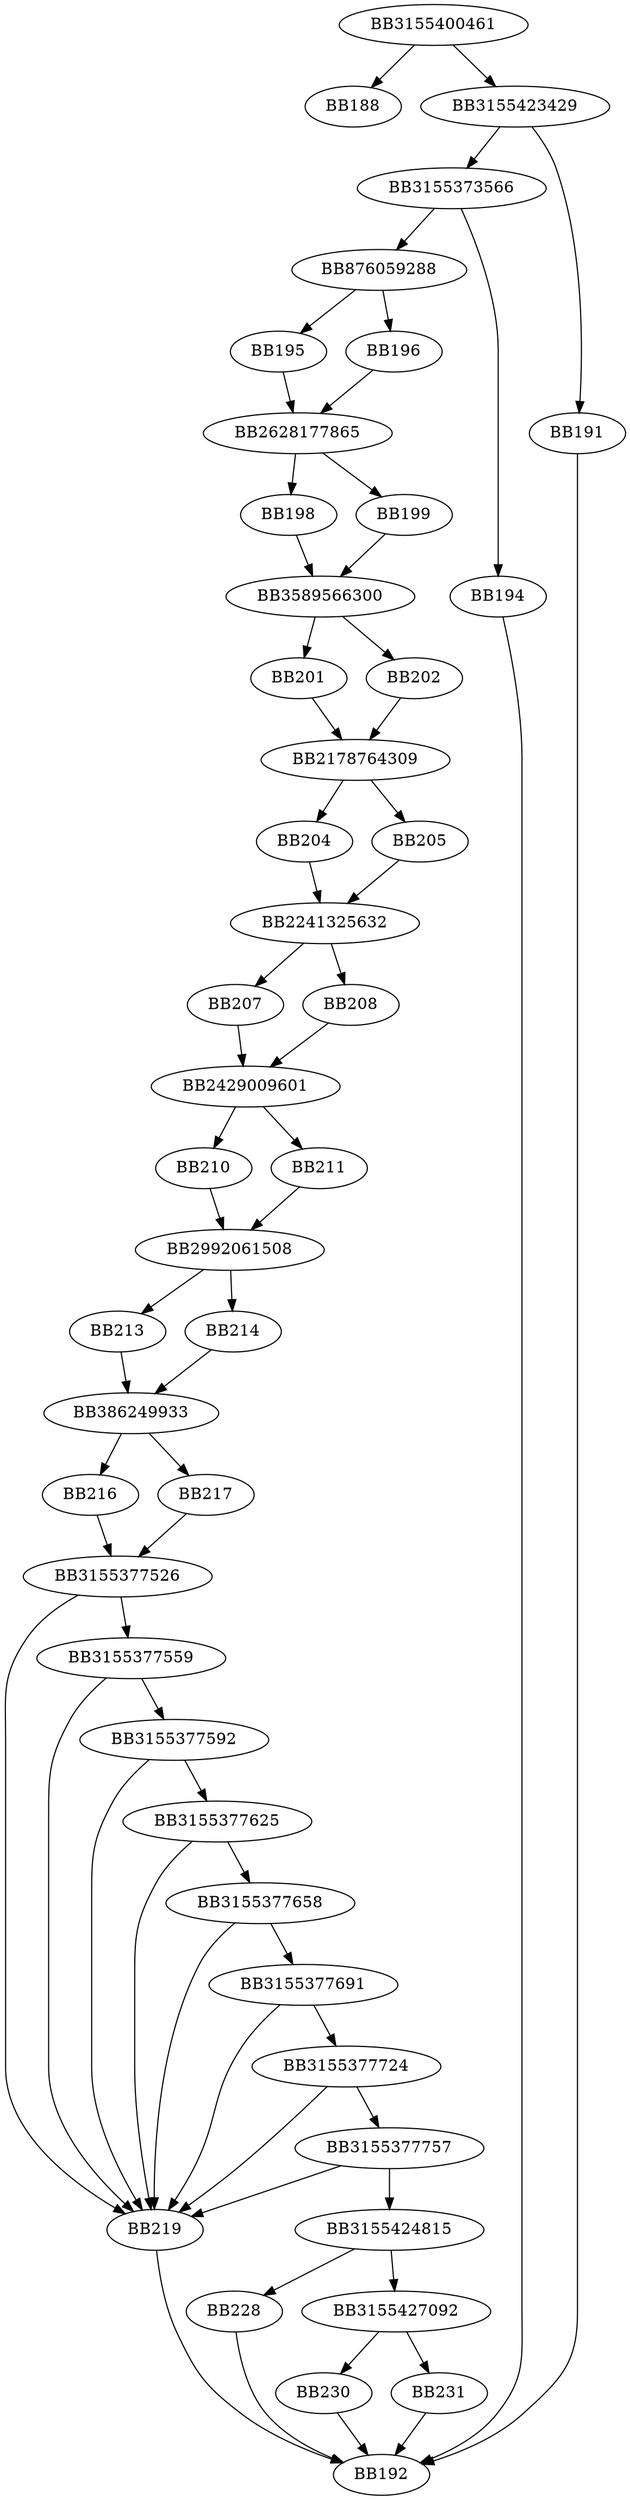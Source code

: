 digraph G{
	BB3155400461->BB188;
	BB3155400461->BB3155423429;
	BB3155423429->BB3155373566;
	BB3155423429->BB191;
	BB191->BB192;
	BB3155373566->BB876059288;
	BB3155373566->BB194;
	BB194->BB192;
	BB876059288->BB195;
	BB876059288->BB196;
	BB195->BB2628177865;
	BB196->BB2628177865;
	BB2628177865->BB198;
	BB2628177865->BB199;
	BB198->BB3589566300;
	BB199->BB3589566300;
	BB3589566300->BB201;
	BB3589566300->BB202;
	BB201->BB2178764309;
	BB202->BB2178764309;
	BB2178764309->BB204;
	BB2178764309->BB205;
	BB204->BB2241325632;
	BB205->BB2241325632;
	BB2241325632->BB207;
	BB2241325632->BB208;
	BB207->BB2429009601;
	BB208->BB2429009601;
	BB2429009601->BB210;
	BB2429009601->BB211;
	BB210->BB2992061508;
	BB211->BB2992061508;
	BB2992061508->BB213;
	BB2992061508->BB214;
	BB213->BB386249933;
	BB214->BB386249933;
	BB386249933->BB216;
	BB386249933->BB217;
	BB216->BB3155377526;
	BB217->BB3155377526;
	BB3155377526->BB219;
	BB3155377526->BB3155377559;
	BB3155377559->BB219;
	BB3155377559->BB3155377592;
	BB3155377592->BB219;
	BB3155377592->BB3155377625;
	BB3155377625->BB219;
	BB3155377625->BB3155377658;
	BB3155377658->BB219;
	BB3155377658->BB3155377691;
	BB3155377691->BB219;
	BB3155377691->BB3155377724;
	BB3155377724->BB219;
	BB3155377724->BB3155377757;
	BB3155377757->BB219;
	BB3155377757->BB3155424815;
	BB219->BB192;
	BB3155424815->BB228;
	BB3155424815->BB3155427092;
	BB228->BB192;
	BB3155427092->BB230;
	BB3155427092->BB231;
	BB231->BB192;
	BB230->BB192;
}
